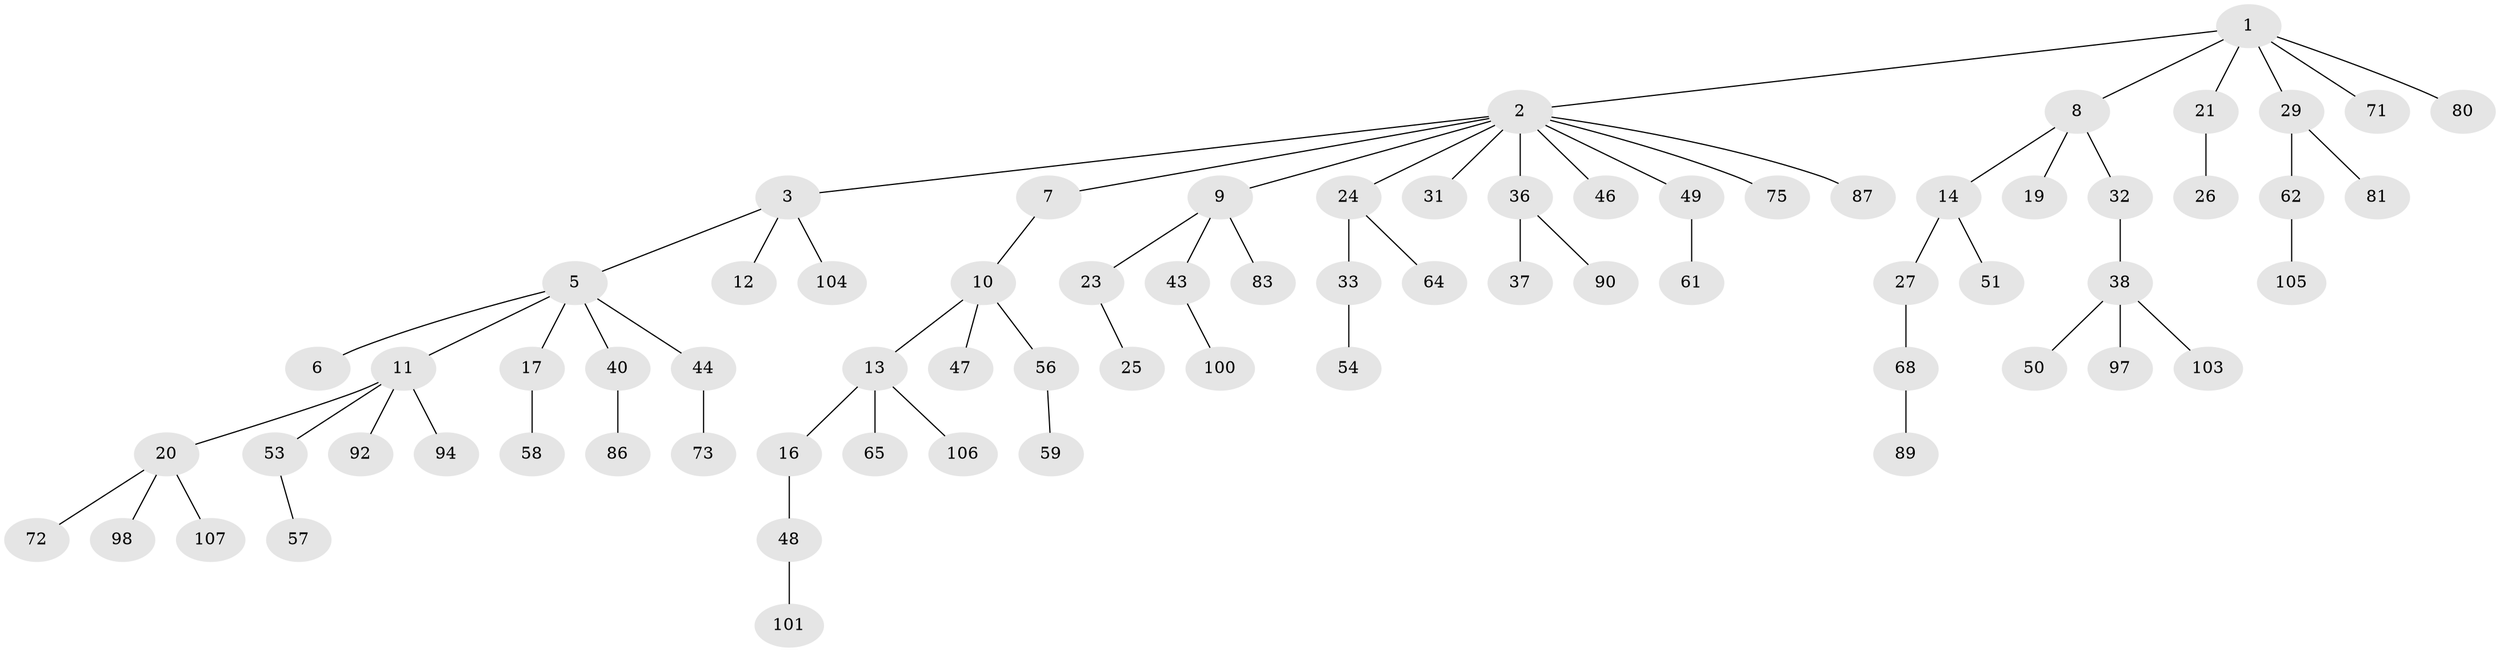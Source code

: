 // original degree distribution, {6: 0.009345794392523364, 8: 0.009345794392523364, 5: 0.056074766355140186, 1: 0.4766355140186916, 2: 0.2897196261682243, 4: 0.037383177570093455, 3: 0.12149532710280374}
// Generated by graph-tools (version 1.1) at 2025/42/03/06/25 10:42:05]
// undirected, 72 vertices, 71 edges
graph export_dot {
graph [start="1"]
  node [color=gray90,style=filled];
  1 [super="+63"];
  2 [super="+4"];
  3 [super="+70"];
  5 [super="+34"];
  6;
  7;
  8 [super="+52"];
  9 [super="+18"];
  10 [super="+79"];
  11 [super="+22"];
  12;
  13 [super="+85"];
  14 [super="+15"];
  16 [super="+35"];
  17 [super="+91"];
  19 [super="+66"];
  20 [super="+67"];
  21 [super="+28"];
  23 [super="+96"];
  24 [super="+30"];
  25 [super="+69"];
  26;
  27;
  29 [super="+60"];
  31;
  32;
  33 [super="+42"];
  36 [super="+39"];
  37;
  38 [super="+41"];
  40 [super="+45"];
  43 [super="+84"];
  44;
  46;
  47 [super="+74"];
  48;
  49 [super="+55"];
  50;
  51;
  53 [super="+76"];
  54;
  56;
  57 [super="+102"];
  58;
  59 [super="+82"];
  61 [super="+99"];
  62;
  64 [super="+88"];
  65;
  68 [super="+78"];
  71 [super="+77"];
  72 [super="+93"];
  73;
  75;
  80;
  81;
  83;
  86;
  87;
  89;
  90;
  92;
  94 [super="+95"];
  97;
  98;
  100;
  101;
  103;
  104;
  105;
  106;
  107;
  1 -- 2;
  1 -- 8;
  1 -- 21;
  1 -- 29;
  1 -- 80;
  1 -- 71;
  2 -- 3;
  2 -- 9;
  2 -- 24;
  2 -- 36;
  2 -- 46;
  2 -- 75;
  2 -- 49;
  2 -- 7;
  2 -- 87;
  2 -- 31;
  3 -- 5;
  3 -- 12;
  3 -- 104;
  5 -- 6;
  5 -- 11;
  5 -- 17;
  5 -- 40;
  5 -- 44;
  7 -- 10;
  8 -- 14;
  8 -- 19;
  8 -- 32;
  9 -- 23;
  9 -- 43;
  9 -- 83;
  10 -- 13;
  10 -- 47;
  10 -- 56;
  11 -- 20;
  11 -- 53;
  11 -- 92;
  11 -- 94;
  13 -- 16;
  13 -- 65;
  13 -- 106;
  14 -- 27;
  14 -- 51;
  16 -- 48;
  17 -- 58;
  20 -- 72;
  20 -- 98;
  20 -- 107;
  21 -- 26;
  23 -- 25;
  24 -- 33;
  24 -- 64;
  27 -- 68;
  29 -- 81;
  29 -- 62;
  32 -- 38;
  33 -- 54;
  36 -- 37;
  36 -- 90;
  38 -- 50;
  38 -- 97;
  38 -- 103;
  40 -- 86;
  43 -- 100;
  44 -- 73;
  48 -- 101;
  49 -- 61;
  53 -- 57;
  56 -- 59;
  62 -- 105;
  68 -- 89;
}
